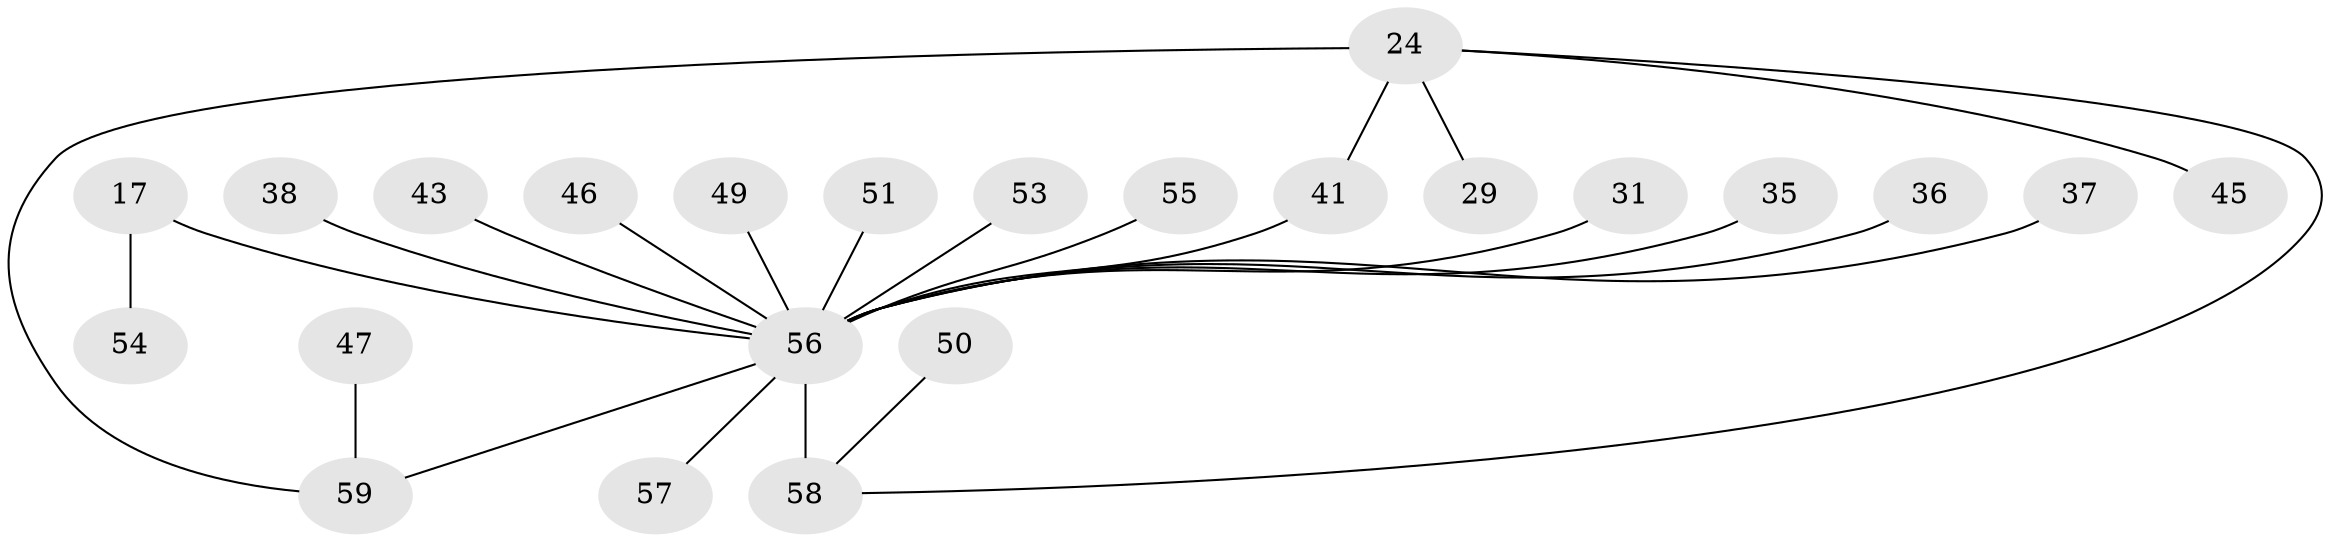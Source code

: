 // original degree distribution, {4: 0.1016949152542373, 6: 0.01694915254237288, 1: 0.4576271186440678, 19: 0.01694915254237288, 3: 0.11864406779661017, 2: 0.23728813559322035, 8: 0.03389830508474576, 5: 0.01694915254237288}
// Generated by graph-tools (version 1.1) at 2025/51/03/04/25 21:51:20]
// undirected, 23 vertices, 24 edges
graph export_dot {
graph [start="1"]
  node [color=gray90,style=filled];
  17 [super="+7"];
  24;
  29;
  31;
  35;
  36;
  37;
  38 [super="+28+30"];
  41 [super="+27"];
  43;
  45;
  46 [super="+40"];
  47;
  49;
  50 [super="+33"];
  51;
  53 [super="+44"];
  54 [super="+52"];
  55;
  56 [super="+12+19+32+26+11+22+4+6+10+16"];
  57 [super="+8"];
  58 [super="+25"];
  59 [super="+13+42+48"];
  17 -- 56 [weight=3];
  17 -- 54;
  24 -- 29;
  24 -- 45;
  24 -- 59 [weight=3];
  24 -- 58 [weight=2];
  24 -- 41;
  31 -- 56;
  35 -- 56;
  36 -- 56;
  37 -- 56;
  38 -- 56;
  41 -- 56;
  43 -- 56;
  46 -- 56;
  47 -- 59;
  49 -- 56;
  50 -- 58;
  51 -- 56;
  53 -- 56;
  55 -- 56;
  56 -- 58 [weight=5];
  56 -- 57;
  56 -- 59 [weight=3];
}
